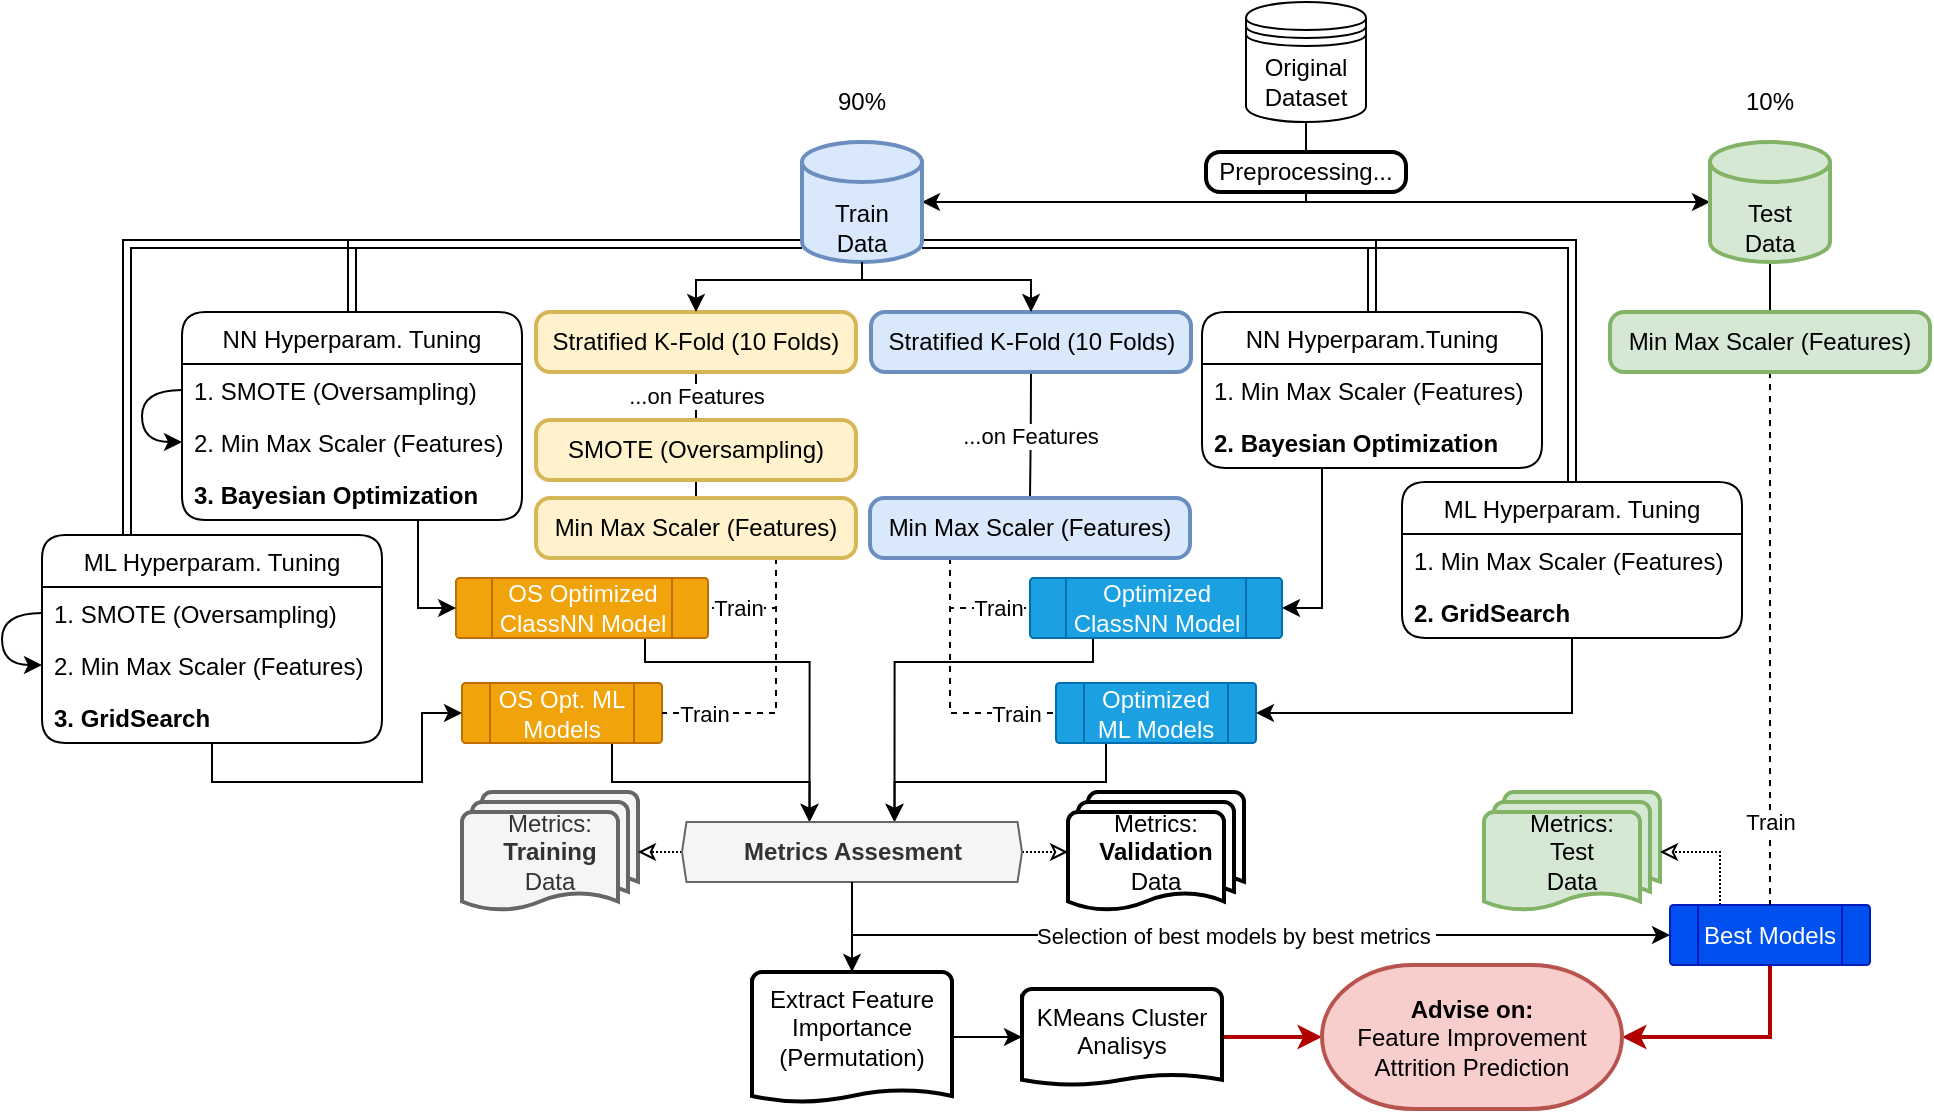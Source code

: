 <mxfile version="12.2.9" type="github" pages="1">
  <diagram id="vclmZol-7umqQOqe9Rck" name="Page-1">
    <mxGraphModel dx="1038" dy="530" grid="1" gridSize="10" guides="1" tooltips="1" connect="1" arrows="1" fold="1" page="1" pageScale="1" pageWidth="1169" pageHeight="827" math="0" shadow="0">
      <root>
        <mxCell id="0"/>
        <mxCell id="1" parent="0"/>
        <mxCell id="S4vEpRtLoYUOu1Y5i1EH-1" style="edgeStyle=orthogonalEdgeStyle;rounded=0;orthogonalLoop=1;jettySize=auto;html=1;exitX=0.5;exitY=1;exitDx=0;exitDy=0;entryX=0;entryY=0.5;entryDx=0;entryDy=0;entryPerimeter=0;" parent="1" source="S4vEpRtLoYUOu1Y5i1EH-3" target="S4vEpRtLoYUOu1Y5i1EH-4" edge="1">
          <mxGeometry relative="1" as="geometry">
            <mxPoint x="756" y="124" as="sourcePoint"/>
          </mxGeometry>
        </mxCell>
        <mxCell id="7yguZ5mXVUmebH4h-tQh-77" style="edgeStyle=orthogonalEdgeStyle;rounded=0;orthogonalLoop=1;jettySize=auto;html=1;exitX=0.5;exitY=1;exitDx=0;exitDy=0;exitPerimeter=0;entryX=0.5;entryY=0;entryDx=0;entryDy=0;startArrow=none;startFill=0;endArrow=none;endFill=0;" parent="1" source="S4vEpRtLoYUOu1Y5i1EH-4" target="0eRpexR927NenuxwNdnH-1" edge="1">
          <mxGeometry relative="1" as="geometry"/>
        </mxCell>
        <mxCell id="7yguZ5mXVUmebH4h-tQh-4" style="edgeStyle=orthogonalEdgeStyle;rounded=0;orthogonalLoop=1;jettySize=auto;html=1;exitX=1;exitY=0.85;exitDx=0;exitDy=0;exitPerimeter=0;entryX=0.5;entryY=0;entryDx=0;entryDy=0;curved=1;endArrow=none;endFill=0;shape=link;" parent="1" source="S4vEpRtLoYUOu1Y5i1EH-5" target="S4vEpRtLoYUOu1Y5i1EH-10" edge="1">
          <mxGeometry relative="1" as="geometry"/>
        </mxCell>
        <mxCell id="S4vEpRtLoYUOu1Y5i1EH-6" style="edgeStyle=orthogonalEdgeStyle;rounded=0;orthogonalLoop=1;jettySize=auto;html=1;exitX=0.5;exitY=1;exitDx=0;exitDy=0;entryX=1;entryY=0.5;entryDx=0;entryDy=0;entryPerimeter=0;" parent="1" source="S4vEpRtLoYUOu1Y5i1EH-3" target="S4vEpRtLoYUOu1Y5i1EH-5" edge="1">
          <mxGeometry relative="1" as="geometry">
            <mxPoint x="694" y="124" as="sourcePoint"/>
          </mxGeometry>
        </mxCell>
        <mxCell id="LLOeR4sEf4YQGzSrki6--1" style="edgeStyle=orthogonalEdgeStyle;rounded=0;orthogonalLoop=1;jettySize=auto;html=1;exitX=0.5;exitY=1;exitDx=0;exitDy=0;entryX=1;entryY=0.5;entryDx=0;entryDy=0;" edge="1" parent="1" source="S4vEpRtLoYUOu1Y5i1EH-10" target="7yguZ5mXVUmebH4h-tQh-15">
          <mxGeometry relative="1" as="geometry"/>
        </mxCell>
        <mxCell id="S4vEpRtLoYUOu1Y5i1EH-10" value="ML Hyperparam. Tuning" style="swimlane;fontStyle=0;childLayout=stackLayout;horizontal=1;startSize=26;fillColor=none;horizontalStack=0;resizeParent=1;resizeParentMax=0;resizeLast=0;collapsible=1;marginBottom=0;glass=0;swimlaneLine=1;rounded=1;" parent="1" vertex="1">
          <mxGeometry x="730" y="260" width="170" height="78" as="geometry">
            <mxRectangle x="700" y="256" width="157" height="26" as="alternateBounds"/>
          </mxGeometry>
        </mxCell>
        <mxCell id="S4vEpRtLoYUOu1Y5i1EH-11" value="1. Min Max Scaler (Features)" style="text;strokeColor=none;fillColor=none;align=left;verticalAlign=top;spacingLeft=4;spacingRight=4;overflow=hidden;rotatable=0;points=[[0,0.5],[1,0.5]];portConstraint=eastwest;" parent="S4vEpRtLoYUOu1Y5i1EH-10" vertex="1">
          <mxGeometry y="26" width="170" height="26" as="geometry"/>
        </mxCell>
        <mxCell id="LLOeR4sEf4YQGzSrki6--9" value="2. GridSearch" style="text;strokeColor=none;fillColor=none;align=left;verticalAlign=top;spacingLeft=4;spacingRight=4;overflow=hidden;rotatable=0;points=[[0,0.5],[1,0.5]];portConstraint=eastwest;fontStyle=1" vertex="1" parent="S4vEpRtLoYUOu1Y5i1EH-10">
          <mxGeometry y="52" width="170" height="26" as="geometry"/>
        </mxCell>
        <mxCell id="7yguZ5mXVUmebH4h-tQh-66" style="edgeStyle=orthogonalEdgeStyle;rounded=0;orthogonalLoop=1;jettySize=auto;html=1;exitX=0.25;exitY=1;exitDx=0;exitDy=0;entryX=0.625;entryY=0;entryDx=0;entryDy=0;" parent="1" source="7yguZ5mXVUmebH4h-tQh-15" target="7yguZ5mXVUmebH4h-tQh-62" edge="1">
          <mxGeometry relative="1" as="geometry">
            <Array as="points">
              <mxPoint x="582" y="410"/>
              <mxPoint x="476" y="410"/>
            </Array>
          </mxGeometry>
        </mxCell>
        <mxCell id="7yguZ5mXVUmebH4h-tQh-15" value="Optimized ML Models" style="verticalLabelPosition=middle;verticalAlign=middle;html=1;shape=process;whiteSpace=wrap;rounded=1;size=0.14;arcSize=6;labelPosition=center;align=center;fillColor=#1ba1e2;strokeColor=#006EAF;fontColor=#ffffff;" parent="1" vertex="1">
          <mxGeometry x="557" y="360.5" width="100" height="30" as="geometry"/>
        </mxCell>
        <mxCell id="7yguZ5mXVUmebH4h-tQh-30" value="...on Features" style="edgeStyle=orthogonalEdgeStyle;curved=1;rounded=0;orthogonalLoop=1;jettySize=auto;html=1;exitX=0.5;exitY=1;exitDx=0;exitDy=0;entryX=0.5;entryY=0;entryDx=0;entryDy=0;endArrow=none;endFill=0;" parent="1" source="7yguZ5mXVUmebH4h-tQh-18" target="7yguZ5mXVUmebH4h-tQh-29" edge="1">
          <mxGeometry relative="1" as="geometry"/>
        </mxCell>
        <mxCell id="7yguZ5mXVUmebH4h-tQh-18" value="Stratified K-Fold (10 Folds)" style="rounded=1;whiteSpace=wrap;html=1;absoluteArcSize=1;arcSize=14;strokeWidth=2;fillColor=#dae8fc;strokeColor=#6c8ebf;" parent="1" vertex="1">
          <mxGeometry x="464.5" y="175" width="160" height="30" as="geometry"/>
        </mxCell>
        <mxCell id="7yguZ5mXVUmebH4h-tQh-65" style="edgeStyle=orthogonalEdgeStyle;rounded=0;orthogonalLoop=1;jettySize=auto;html=1;exitX=0.25;exitY=1;exitDx=0;exitDy=0;entryX=0.625;entryY=0;entryDx=0;entryDy=0;" parent="1" source="7yguZ5mXVUmebH4h-tQh-21" target="7yguZ5mXVUmebH4h-tQh-62" edge="1">
          <mxGeometry relative="1" as="geometry">
            <Array as="points">
              <mxPoint x="576" y="350"/>
              <mxPoint x="476" y="350"/>
            </Array>
          </mxGeometry>
        </mxCell>
        <mxCell id="7yguZ5mXVUmebH4h-tQh-21" value="Optimized ClassNN Model" style="verticalLabelPosition=middle;verticalAlign=middle;html=1;shape=process;whiteSpace=wrap;rounded=1;size=0.14;arcSize=6;labelPosition=center;align=center;fillColor=#1ba1e2;strokeColor=#006EAF;fontColor=#ffffff;" parent="1" vertex="1">
          <mxGeometry x="544" y="308" width="126" height="30" as="geometry"/>
        </mxCell>
        <mxCell id="7yguZ5mXVUmebH4h-tQh-25" value="Metrics:&lt;br&gt;&lt;b&gt;Training&lt;/b&gt;&lt;br&gt;Data" style="strokeWidth=2;html=1;shape=mxgraph.flowchart.multi-document;whiteSpace=wrap;fillColor=#f5f5f5;strokeColor=#666666;fontColor=#333333;" parent="1" vertex="1">
          <mxGeometry x="260" y="415" width="88" height="60" as="geometry"/>
        </mxCell>
        <mxCell id="7yguZ5mXVUmebH4h-tQh-26" value="Metrics:&lt;br&gt;&lt;b&gt;Validation&lt;/b&gt;&lt;br&gt;Data" style="strokeWidth=2;html=1;shape=mxgraph.flowchart.multi-document;whiteSpace=wrap;" parent="1" vertex="1">
          <mxGeometry x="563" y="415" width="88" height="60" as="geometry"/>
        </mxCell>
        <mxCell id="7yguZ5mXVUmebH4h-tQh-27" value="Metrics:&lt;br&gt;Test&lt;br&gt;Data" style="strokeWidth=2;html=1;shape=mxgraph.flowchart.multi-document;whiteSpace=wrap;fillColor=#d5e8d4;strokeColor=#82b366;" parent="1" vertex="1">
          <mxGeometry x="771" y="415" width="88" height="60" as="geometry"/>
        </mxCell>
        <mxCell id="7yguZ5mXVUmebH4h-tQh-54" value="Train" style="edgeStyle=orthogonalEdgeStyle;rounded=0;orthogonalLoop=1;jettySize=auto;html=1;exitX=0.25;exitY=1;exitDx=0;exitDy=0;endArrow=none;endFill=0;entryX=0;entryY=0.5;entryDx=0;entryDy=0;dashed=1;" parent="1" source="7yguZ5mXVUmebH4h-tQh-29" target="7yguZ5mXVUmebH4h-tQh-15" edge="1">
          <mxGeometry x="0.682" relative="1" as="geometry">
            <Array as="points">
              <mxPoint x="504" y="376"/>
            </Array>
            <mxPoint x="480" y="370" as="targetPoint"/>
            <mxPoint as="offset"/>
          </mxGeometry>
        </mxCell>
        <mxCell id="LLOeR4sEf4YQGzSrki6--2" value="Train" style="edgeStyle=orthogonalEdgeStyle;rounded=0;orthogonalLoop=1;jettySize=auto;html=1;exitX=0.25;exitY=1;exitDx=0;exitDy=0;entryX=0;entryY=0.5;entryDx=0;entryDy=0;endArrow=none;endFill=0;dashed=1;" edge="1" parent="1" source="7yguZ5mXVUmebH4h-tQh-29" target="7yguZ5mXVUmebH4h-tQh-21">
          <mxGeometry x="0.515" relative="1" as="geometry">
            <Array as="points">
              <mxPoint x="504" y="323"/>
            </Array>
            <mxPoint as="offset"/>
          </mxGeometry>
        </mxCell>
        <mxCell id="7yguZ5mXVUmebH4h-tQh-29" value="Min Max Scaler (Features)" style="rounded=1;whiteSpace=wrap;html=1;absoluteArcSize=1;arcSize=14;strokeWidth=2;fillColor=#dae8fc;strokeColor=#6c8ebf;" parent="1" vertex="1">
          <mxGeometry x="464" y="268" width="160" height="30" as="geometry"/>
        </mxCell>
        <mxCell id="7yguZ5mXVUmebH4h-tQh-39" style="edgeStyle=orthogonalEdgeStyle;curved=1;rounded=0;orthogonalLoop=1;jettySize=auto;html=1;exitX=0;exitY=0.85;exitDx=0;exitDy=0;entryX=0.25;entryY=0;entryDx=0;entryDy=0;shape=link;exitPerimeter=0;" parent="1" source="S4vEpRtLoYUOu1Y5i1EH-5" target="7yguZ5mXVUmebH4h-tQh-33" edge="1">
          <mxGeometry relative="1" as="geometry"/>
        </mxCell>
        <mxCell id="7yguZ5mXVUmebH4h-tQh-44" value="...on Features" style="edgeStyle=orthogonalEdgeStyle;curved=1;rounded=0;orthogonalLoop=1;jettySize=auto;html=1;entryX=0.5;entryY=0;entryDx=0;entryDy=0;endArrow=none;endFill=0;exitX=0.5;exitY=1;exitDx=0;exitDy=0;" parent="1" source="7yguZ5mXVUmebH4h-tQh-31" target="7yguZ5mXVUmebH4h-tQh-42" edge="1">
          <mxGeometry relative="1" as="geometry">
            <mxPoint x="330" y="260" as="sourcePoint"/>
          </mxGeometry>
        </mxCell>
        <mxCell id="7yguZ5mXVUmebH4h-tQh-31" value="&lt;span style=&quot;white-space: normal&quot;&gt;Stratified K-Fold (10 Folds)&lt;/span&gt;" style="rounded=1;whiteSpace=wrap;html=1;absoluteArcSize=1;arcSize=14;strokeWidth=2;fillColor=#fff2cc;strokeColor=#d6b656;" parent="1" vertex="1">
          <mxGeometry x="297" y="175" width="160" height="30" as="geometry"/>
        </mxCell>
        <mxCell id="7yguZ5mXVUmebH4h-tQh-33" value="ML Hyperparam. Tuning" style="swimlane;fontStyle=0;childLayout=stackLayout;horizontal=1;startSize=26;fillColor=none;horizontalStack=0;resizeParent=1;resizeParentMax=0;resizeLast=0;collapsible=1;marginBottom=0;rounded=1;comic=0;" parent="1" vertex="1">
          <mxGeometry x="50" y="286.5" width="170" height="104" as="geometry">
            <mxRectangle x="50" y="286.5" width="157" height="26" as="alternateBounds"/>
          </mxGeometry>
        </mxCell>
        <mxCell id="7yguZ5mXVUmebH4h-tQh-38" style="edgeStyle=orthogonalEdgeStyle;curved=1;rounded=0;orthogonalLoop=1;jettySize=auto;html=1;entryX=0;entryY=0.5;entryDx=0;entryDy=0;exitX=0;exitY=0.5;exitDx=0;exitDy=0;" parent="7yguZ5mXVUmebH4h-tQh-33" source="7yguZ5mXVUmebH4h-tQh-36" target="7yguZ5mXVUmebH4h-tQh-35" edge="1">
          <mxGeometry relative="1" as="geometry">
            <Array as="points">
              <mxPoint x="-20" y="39"/>
              <mxPoint x="-20" y="65"/>
            </Array>
            <mxPoint x="-10" y="133" as="sourcePoint"/>
          </mxGeometry>
        </mxCell>
        <mxCell id="7yguZ5mXVUmebH4h-tQh-36" value="1. SMOTE (Oversampling)" style="text;strokeColor=none;fillColor=none;align=left;verticalAlign=top;spacingLeft=4;spacingRight=4;overflow=hidden;rotatable=0;points=[[0,0.5],[1,0.5]];portConstraint=eastwest;" parent="7yguZ5mXVUmebH4h-tQh-33" vertex="1">
          <mxGeometry y="26" width="170" height="26" as="geometry"/>
        </mxCell>
        <mxCell id="7yguZ5mXVUmebH4h-tQh-35" value="2. Min Max Scaler (Features)" style="text;strokeColor=none;fillColor=none;align=left;verticalAlign=top;spacingLeft=4;spacingRight=4;overflow=hidden;rotatable=0;points=[[0,0.5],[1,0.5]];portConstraint=eastwest;" parent="7yguZ5mXVUmebH4h-tQh-33" vertex="1">
          <mxGeometry y="52" width="170" height="26" as="geometry"/>
        </mxCell>
        <mxCell id="LLOeR4sEf4YQGzSrki6--11" value="3. GridSearch" style="text;strokeColor=none;fillColor=none;align=left;verticalAlign=top;spacingLeft=4;spacingRight=4;overflow=hidden;rotatable=0;points=[[0,0.5],[1,0.5]];portConstraint=eastwest;fontStyle=1" vertex="1" parent="7yguZ5mXVUmebH4h-tQh-33">
          <mxGeometry y="78" width="170" height="26" as="geometry"/>
        </mxCell>
        <mxCell id="7yguZ5mXVUmebH4h-tQh-63" style="edgeStyle=orthogonalEdgeStyle;rounded=0;orthogonalLoop=1;jettySize=auto;html=1;exitX=0.75;exitY=1;exitDx=0;exitDy=0;entryX=0.375;entryY=0;entryDx=0;entryDy=0;" parent="1" source="7yguZ5mXVUmebH4h-tQh-40" target="7yguZ5mXVUmebH4h-tQh-62" edge="1">
          <mxGeometry relative="1" as="geometry">
            <Array as="points">
              <mxPoint x="335" y="410"/>
              <mxPoint x="434" y="410"/>
            </Array>
          </mxGeometry>
        </mxCell>
        <mxCell id="7yguZ5mXVUmebH4h-tQh-40" value="OS Opt. ML Models" style="verticalLabelPosition=middle;verticalAlign=middle;html=1;shape=process;whiteSpace=wrap;rounded=1;size=0.14;arcSize=6;labelPosition=center;align=center;fillColor=#f0a30a;strokeColor=#BD7000;fontColor=#ffffff;" parent="1" vertex="1">
          <mxGeometry x="260" y="360.5" width="100" height="30" as="geometry"/>
        </mxCell>
        <mxCell id="7yguZ5mXVUmebH4h-tQh-41" style="edgeStyle=orthogonalEdgeStyle;curved=1;rounded=0;orthogonalLoop=1;jettySize=auto;html=1;exitX=0.5;exitY=1;exitDx=0;exitDy=0;entryX=0.5;entryY=0;entryDx=0;entryDy=0;endArrow=none;endFill=0;" parent="1" source="7yguZ5mXVUmebH4h-tQh-42" target="7yguZ5mXVUmebH4h-tQh-43" edge="1">
          <mxGeometry relative="1" as="geometry"/>
        </mxCell>
        <mxCell id="7yguZ5mXVUmebH4h-tQh-42" value="SMOTE (Oversampling)" style="rounded=1;whiteSpace=wrap;html=1;absoluteArcSize=1;arcSize=14;strokeWidth=2;fillColor=#fff2cc;strokeColor=#d6b656;" parent="1" vertex="1">
          <mxGeometry x="297" y="229" width="160" height="30" as="geometry"/>
        </mxCell>
        <mxCell id="7yguZ5mXVUmebH4h-tQh-47" value="Train" style="edgeStyle=orthogonalEdgeStyle;rounded=0;orthogonalLoop=1;jettySize=auto;html=1;exitX=0.75;exitY=1;exitDx=0;exitDy=0;entryX=1;entryY=0.5;entryDx=0;entryDy=0;endArrow=none;endFill=0;dashed=1;" parent="1" source="7yguZ5mXVUmebH4h-tQh-43" target="7yguZ5mXVUmebH4h-tQh-40" edge="1">
          <mxGeometry x="0.69" relative="1" as="geometry">
            <Array as="points">
              <mxPoint x="417" y="376"/>
            </Array>
            <mxPoint as="offset"/>
          </mxGeometry>
        </mxCell>
        <mxCell id="7yguZ5mXVUmebH4h-tQh-48" value="Train" style="edgeStyle=orthogonalEdgeStyle;rounded=0;orthogonalLoop=1;jettySize=auto;html=1;exitX=0.75;exitY=1;exitDx=0;exitDy=0;entryX=1;entryY=0.5;entryDx=0;entryDy=0;endArrow=none;endFill=0;comic=0;dashed=1;" parent="1" source="7yguZ5mXVUmebH4h-tQh-43" target="7yguZ5mXVUmebH4h-tQh-45" edge="1">
          <mxGeometry x="0.5" relative="1" as="geometry">
            <Array as="points">
              <mxPoint x="417" y="323"/>
            </Array>
            <mxPoint as="offset"/>
          </mxGeometry>
        </mxCell>
        <mxCell id="7yguZ5mXVUmebH4h-tQh-43" value="Min Max Scaler (Features)" style="rounded=1;whiteSpace=wrap;html=1;absoluteArcSize=1;arcSize=14;strokeWidth=2;fillColor=#fff2cc;strokeColor=#d6b656;" parent="1" vertex="1">
          <mxGeometry x="297" y="268" width="160" height="30" as="geometry"/>
        </mxCell>
        <mxCell id="7yguZ5mXVUmebH4h-tQh-64" style="edgeStyle=orthogonalEdgeStyle;rounded=0;orthogonalLoop=1;jettySize=auto;html=1;exitX=0.75;exitY=1;exitDx=0;exitDy=0;entryX=0.375;entryY=0;entryDx=0;entryDy=0;" parent="1" source="7yguZ5mXVUmebH4h-tQh-45" target="7yguZ5mXVUmebH4h-tQh-62" edge="1">
          <mxGeometry relative="1" as="geometry">
            <Array as="points">
              <mxPoint x="352" y="350"/>
              <mxPoint x="434" y="350"/>
            </Array>
          </mxGeometry>
        </mxCell>
        <mxCell id="7yguZ5mXVUmebH4h-tQh-45" value="OS Optimized ClassNN Model" style="verticalLabelPosition=middle;verticalAlign=middle;html=1;shape=process;whiteSpace=wrap;rounded=1;size=0.14;arcSize=6;labelPosition=center;align=center;fillColor=#f0a30a;strokeColor=#BD7000;fontColor=#ffffff;" parent="1" vertex="1">
          <mxGeometry x="257" y="308" width="126" height="30" as="geometry"/>
        </mxCell>
        <mxCell id="7yguZ5mXVUmebH4h-tQh-46" style="edgeStyle=orthogonalEdgeStyle;rounded=0;orthogonalLoop=1;jettySize=auto;html=1;entryX=0;entryY=0.5;entryDx=0;entryDy=0;exitX=0.5;exitY=1;exitDx=0;exitDy=0;" parent="1" source="7yguZ5mXVUmebH4h-tQh-33" target="7yguZ5mXVUmebH4h-tQh-40" edge="1">
          <mxGeometry relative="1" as="geometry">
            <mxPoint x="130" y="420" as="sourcePoint"/>
            <Array as="points">
              <mxPoint x="135" y="410"/>
              <mxPoint x="240" y="410"/>
              <mxPoint x="240" y="376"/>
            </Array>
          </mxGeometry>
        </mxCell>
        <mxCell id="7yguZ5mXVUmebH4h-tQh-68" style="edgeStyle=orthogonalEdgeStyle;rounded=0;orthogonalLoop=1;jettySize=auto;html=1;exitX=0;exitY=0.5;exitDx=0;exitDy=0;dashed=1;dashPattern=1 1;endArrow=classic;endFill=0;entryX=1;entryY=0.5;entryDx=0;entryDy=0;entryPerimeter=0;" parent="1" source="7yguZ5mXVUmebH4h-tQh-62" target="7yguZ5mXVUmebH4h-tQh-25" edge="1">
          <mxGeometry relative="1" as="geometry">
            <mxPoint x="330" y="445" as="targetPoint"/>
          </mxGeometry>
        </mxCell>
        <mxCell id="7yguZ5mXVUmebH4h-tQh-74" value="Selection of best models by best metrics&amp;nbsp;" style="edgeStyle=orthogonalEdgeStyle;rounded=0;orthogonalLoop=1;jettySize=auto;html=1;exitX=0.5;exitY=1;exitDx=0;exitDy=0;entryX=0;entryY=0.5;entryDx=0;entryDy=0;startArrow=none;startFill=0;endArrow=classic;endFill=1;" parent="1" source="7yguZ5mXVUmebH4h-tQh-62" target="7yguZ5mXVUmebH4h-tQh-72" edge="1">
          <mxGeometry relative="1" as="geometry"/>
        </mxCell>
        <mxCell id="LLOeR4sEf4YQGzSrki6--29" style="edgeStyle=orthogonalEdgeStyle;rounded=0;orthogonalLoop=1;jettySize=auto;html=1;exitX=1;exitY=0.5;exitDx=0;exitDy=0;entryX=0;entryY=0.5;entryDx=0;entryDy=0;entryPerimeter=0;dashed=1;dashPattern=1 1;endArrow=classic;endFill=0;strokeWidth=1;" edge="1" parent="1" source="7yguZ5mXVUmebH4h-tQh-62" target="7yguZ5mXVUmebH4h-tQh-26">
          <mxGeometry relative="1" as="geometry"/>
        </mxCell>
        <mxCell id="7yguZ5mXVUmebH4h-tQh-62" value="Metrics Assesment" style="verticalLabelPosition=middle;verticalAlign=middle;html=1;shape=hexagon;perimeter=hexagonPerimeter2;arcSize=6;size=0.013;labelPosition=center;align=center;fillColor=#f5f5f5;strokeColor=#666666;fontColor=#333333;fontStyle=1" parent="1" vertex="1">
          <mxGeometry x="370" y="430" width="170" height="30" as="geometry"/>
        </mxCell>
        <mxCell id="7yguZ5mXVUmebH4h-tQh-76" style="edgeStyle=orthogonalEdgeStyle;rounded=0;orthogonalLoop=1;jettySize=auto;html=1;exitX=0.5;exitY=1;exitDx=0;exitDy=0;entryX=0.5;entryY=0;entryDx=0;entryDy=0;entryPerimeter=0;startArrow=none;startFill=0;endArrow=classic;endFill=1;" parent="1" source="7yguZ5mXVUmebH4h-tQh-62" target="7yguZ5mXVUmebH4h-tQh-75" edge="1">
          <mxGeometry relative="1" as="geometry"/>
        </mxCell>
        <mxCell id="7yguZ5mXVUmebH4h-tQh-78" style="edgeStyle=orthogonalEdgeStyle;rounded=0;orthogonalLoop=1;jettySize=auto;html=1;exitX=0.25;exitY=0;exitDx=0;exitDy=0;entryX=1;entryY=0.5;entryDx=0;entryDy=0;entryPerimeter=0;startArrow=none;startFill=0;endArrow=classic;endFill=0;dashed=1;dashPattern=1 1;" parent="1" source="7yguZ5mXVUmebH4h-tQh-72" target="7yguZ5mXVUmebH4h-tQh-27" edge="1">
          <mxGeometry relative="1" as="geometry"/>
        </mxCell>
        <mxCell id="LLOeR4sEf4YQGzSrki6--28" style="edgeStyle=orthogonalEdgeStyle;rounded=0;orthogonalLoop=1;jettySize=auto;html=1;exitX=0.5;exitY=1;exitDx=0;exitDy=0;entryX=1;entryY=0.5;entryDx=0;entryDy=0;entryPerimeter=0;endArrow=classic;endFill=1;strokeWidth=2;fillColor=#e51400;strokeColor=#B20000;" edge="1" parent="1" source="7yguZ5mXVUmebH4h-tQh-72" target="0eRpexR927NenuxwNdnH-3">
          <mxGeometry relative="1" as="geometry"/>
        </mxCell>
        <mxCell id="7yguZ5mXVUmebH4h-tQh-72" value="Best Models" style="verticalLabelPosition=middle;verticalAlign=middle;html=1;shape=process;whiteSpace=wrap;rounded=1;size=0.14;arcSize=6;labelPosition=center;align=center;fillColor=#0050ef;strokeColor=#001DBC;fontColor=#ffffff;" parent="1" vertex="1">
          <mxGeometry x="864" y="471.5" width="100" height="30" as="geometry"/>
        </mxCell>
        <mxCell id="0eRpexR927NenuxwNdnH-4" style="edgeStyle=orthogonalEdgeStyle;rounded=0;orthogonalLoop=1;jettySize=auto;html=1;exitX=1;exitY=0.5;exitDx=0;exitDy=0;exitPerimeter=0;entryX=0;entryY=0.5;entryDx=0;entryDy=0;entryPerimeter=0;endArrow=classic;endFill=1;strokeWidth=2;fillColor=#e51400;strokeColor=#B20000;" parent="1" source="LLOeR4sEf4YQGzSrki6--25" target="0eRpexR927NenuxwNdnH-3" edge="1">
          <mxGeometry relative="1" as="geometry"/>
        </mxCell>
        <mxCell id="LLOeR4sEf4YQGzSrki6--26" value="" style="edgeStyle=orthogonalEdgeStyle;rounded=0;orthogonalLoop=1;jettySize=auto;html=1;endArrow=classic;endFill=1;" edge="1" parent="1" source="7yguZ5mXVUmebH4h-tQh-75" target="LLOeR4sEf4YQGzSrki6--25">
          <mxGeometry relative="1" as="geometry"/>
        </mxCell>
        <mxCell id="7yguZ5mXVUmebH4h-tQh-75" value="Extract Feature Importance&lt;br&gt;(Permutation)" style="strokeWidth=2;html=1;shape=mxgraph.flowchart.document2;whiteSpace=wrap;size=0.093;verticalAlign=top;" parent="1" vertex="1">
          <mxGeometry x="405" y="505" width="100" height="65" as="geometry"/>
        </mxCell>
        <mxCell id="0eRpexR927NenuxwNdnH-2" value="Train" style="edgeStyle=orthogonalEdgeStyle;rounded=0;orthogonalLoop=1;jettySize=auto;html=1;exitX=0.5;exitY=1;exitDx=0;exitDy=0;entryX=0.5;entryY=0;entryDx=0;entryDy=0;dashed=1;endArrow=none;endFill=0;" parent="1" source="0eRpexR927NenuxwNdnH-1" target="7yguZ5mXVUmebH4h-tQh-72" edge="1">
          <mxGeometry x="0.685" relative="1" as="geometry">
            <mxPoint as="offset"/>
          </mxGeometry>
        </mxCell>
        <mxCell id="0eRpexR927NenuxwNdnH-1" value="Min Max Scaler (Features)" style="rounded=1;whiteSpace=wrap;html=1;absoluteArcSize=1;arcSize=14;strokeWidth=2;fillColor=#d5e8d4;strokeColor=#82b366;" parent="1" vertex="1">
          <mxGeometry x="834" y="175" width="160" height="30" as="geometry"/>
        </mxCell>
        <mxCell id="0eRpexR927NenuxwNdnH-3" value="&lt;b&gt;Advise on:&lt;br&gt;&lt;/b&gt;&lt;span&gt;Feature Improvement&lt;/span&gt;&lt;br&gt;&lt;span&gt;Attrition Prediction&lt;/span&gt;" style="strokeWidth=2;html=1;shape=mxgraph.flowchart.terminator;whiteSpace=wrap;fillColor=#f8cecc;strokeColor=#b85450;" parent="1" vertex="1">
          <mxGeometry x="690" y="501.5" width="150" height="72" as="geometry"/>
        </mxCell>
        <mxCell id="LLOeR4sEf4YQGzSrki6--8" style="edgeStyle=orthogonalEdgeStyle;rounded=0;orthogonalLoop=1;jettySize=auto;html=1;exitX=0.25;exitY=1;exitDx=0;exitDy=0;entryX=1;entryY=0.5;entryDx=0;entryDy=0;endArrow=classic;endFill=1;" edge="1" parent="1" source="LLOeR4sEf4YQGzSrki6--3" target="7yguZ5mXVUmebH4h-tQh-21">
          <mxGeometry relative="1" as="geometry">
            <Array as="points">
              <mxPoint x="690" y="253"/>
              <mxPoint x="690" y="323"/>
            </Array>
          </mxGeometry>
        </mxCell>
        <mxCell id="LLOeR4sEf4YQGzSrki6--3" value="NN Hyperparam.Tuning" style="swimlane;fontStyle=0;childLayout=stackLayout;horizontal=1;startSize=26;fillColor=none;horizontalStack=0;resizeParent=1;resizeParentMax=0;resizeLast=0;collapsible=1;marginBottom=0;glass=0;swimlaneLine=1;rounded=1;" vertex="1" parent="1">
          <mxGeometry x="630" y="175" width="170" height="78" as="geometry">
            <mxRectangle x="630" y="175" width="157" height="26" as="alternateBounds"/>
          </mxGeometry>
        </mxCell>
        <mxCell id="LLOeR4sEf4YQGzSrki6--6" value="1. Min Max Scaler (Features)" style="text;strokeColor=none;fillColor=none;align=left;verticalAlign=top;spacingLeft=4;spacingRight=4;overflow=hidden;rotatable=0;points=[[0,0.5],[1,0.5]];portConstraint=eastwest;" vertex="1" parent="LLOeR4sEf4YQGzSrki6--3">
          <mxGeometry y="26" width="170" height="26" as="geometry"/>
        </mxCell>
        <mxCell id="LLOeR4sEf4YQGzSrki6--10" value="2. Bayesian Optimization" style="text;strokeColor=none;fillColor=none;align=left;verticalAlign=top;spacingLeft=4;spacingRight=4;overflow=hidden;rotatable=0;points=[[0,0.5],[1,0.5]];portConstraint=eastwest;fontStyle=1" vertex="1" parent="LLOeR4sEf4YQGzSrki6--3">
          <mxGeometry y="52" width="170" height="26" as="geometry"/>
        </mxCell>
        <mxCell id="LLOeR4sEf4YQGzSrki6--7" style="edgeStyle=orthogonalEdgeStyle;rounded=0;orthogonalLoop=1;jettySize=auto;html=1;exitX=1;exitY=0.85;exitDx=0;exitDy=0;exitPerimeter=0;entryX=0.5;entryY=0;entryDx=0;entryDy=0;curved=1;endArrow=none;endFill=0;shape=link;" edge="1" parent="1" source="S4vEpRtLoYUOu1Y5i1EH-5" target="LLOeR4sEf4YQGzSrki6--3">
          <mxGeometry relative="1" as="geometry">
            <mxPoint x="308.5" y="186" as="sourcePoint"/>
            <mxPoint x="715.5" y="209" as="targetPoint"/>
          </mxGeometry>
        </mxCell>
        <mxCell id="LLOeR4sEf4YQGzSrki6--19" style="edgeStyle=orthogonalEdgeStyle;rounded=0;orthogonalLoop=1;jettySize=auto;html=1;exitX=0.75;exitY=1;exitDx=0;exitDy=0;entryX=0;entryY=0.5;entryDx=0;entryDy=0;endArrow=classic;endFill=1;" edge="1" parent="1" source="LLOeR4sEf4YQGzSrki6--12" target="7yguZ5mXVUmebH4h-tQh-45">
          <mxGeometry relative="1" as="geometry">
            <Array as="points">
              <mxPoint x="238" y="323"/>
            </Array>
          </mxGeometry>
        </mxCell>
        <mxCell id="LLOeR4sEf4YQGzSrki6--12" value="NN Hyperparam. Tuning" style="swimlane;fontStyle=0;childLayout=stackLayout;horizontal=1;startSize=26;fillColor=none;horizontalStack=0;resizeParent=1;resizeParentMax=0;resizeLast=0;collapsible=1;marginBottom=0;rounded=1;comic=0;" vertex="1" parent="1">
          <mxGeometry x="120" y="175" width="170" height="104" as="geometry">
            <mxRectangle x="120" y="175" width="157" height="26" as="alternateBounds"/>
          </mxGeometry>
        </mxCell>
        <mxCell id="LLOeR4sEf4YQGzSrki6--13" style="edgeStyle=orthogonalEdgeStyle;curved=1;rounded=0;orthogonalLoop=1;jettySize=auto;html=1;entryX=0;entryY=0.5;entryDx=0;entryDy=0;exitX=0;exitY=0.5;exitDx=0;exitDy=0;" edge="1" parent="LLOeR4sEf4YQGzSrki6--12" source="LLOeR4sEf4YQGzSrki6--14" target="LLOeR4sEf4YQGzSrki6--15">
          <mxGeometry relative="1" as="geometry">
            <Array as="points">
              <mxPoint x="-20" y="39"/>
              <mxPoint x="-20" y="65"/>
            </Array>
            <mxPoint x="-10" y="133" as="sourcePoint"/>
          </mxGeometry>
        </mxCell>
        <mxCell id="LLOeR4sEf4YQGzSrki6--14" value="1. SMOTE (Oversampling)" style="text;strokeColor=none;fillColor=none;align=left;verticalAlign=top;spacingLeft=4;spacingRight=4;overflow=hidden;rotatable=0;points=[[0,0.5],[1,0.5]];portConstraint=eastwest;" vertex="1" parent="LLOeR4sEf4YQGzSrki6--12">
          <mxGeometry y="26" width="170" height="26" as="geometry"/>
        </mxCell>
        <mxCell id="LLOeR4sEf4YQGzSrki6--15" value="2. Min Max Scaler (Features)" style="text;strokeColor=none;fillColor=none;align=left;verticalAlign=top;spacingLeft=4;spacingRight=4;overflow=hidden;rotatable=0;points=[[0,0.5],[1,0.5]];portConstraint=eastwest;" vertex="1" parent="LLOeR4sEf4YQGzSrki6--12">
          <mxGeometry y="52" width="170" height="26" as="geometry"/>
        </mxCell>
        <mxCell id="LLOeR4sEf4YQGzSrki6--16" value="3. Bayesian Optimization" style="text;strokeColor=none;fillColor=none;align=left;verticalAlign=top;spacingLeft=4;spacingRight=4;overflow=hidden;rotatable=0;points=[[0,0.5],[1,0.5]];portConstraint=eastwest;fontStyle=1" vertex="1" parent="LLOeR4sEf4YQGzSrki6--12">
          <mxGeometry y="78" width="170" height="26" as="geometry"/>
        </mxCell>
        <mxCell id="LLOeR4sEf4YQGzSrki6--18" style="edgeStyle=orthogonalEdgeStyle;curved=1;rounded=0;orthogonalLoop=1;jettySize=auto;html=1;shape=link;exitX=0;exitY=0.85;exitDx=0;exitDy=0;exitPerimeter=0;" edge="1" parent="1" source="S4vEpRtLoYUOu1Y5i1EH-5" target="LLOeR4sEf4YQGzSrki6--12">
          <mxGeometry relative="1" as="geometry">
            <mxPoint x="310" y="130" as="sourcePoint"/>
            <mxPoint x="-25" y="239" as="targetPoint"/>
          </mxGeometry>
        </mxCell>
        <mxCell id="LLOeR4sEf4YQGzSrki6--20" value="" style="group" vertex="1" connectable="0" parent="1">
          <mxGeometry x="884" y="60" width="60" height="90" as="geometry"/>
        </mxCell>
        <mxCell id="S4vEpRtLoYUOu1Y5i1EH-4" value="Test&lt;br&gt;Data" style="strokeWidth=2;html=1;shape=mxgraph.flowchart.database;whiteSpace=wrap;verticalAlign=bottom;fillColor=#d5e8d4;strokeColor=#82b366;" parent="LLOeR4sEf4YQGzSrki6--20" vertex="1">
          <mxGeometry y="30" width="60" height="60" as="geometry"/>
        </mxCell>
        <mxCell id="S4vEpRtLoYUOu1Y5i1EH-9" value="10%" style="text;html=1;strokeColor=none;fillColor=none;align=center;verticalAlign=middle;whiteSpace=wrap;rounded=0;" parent="LLOeR4sEf4YQGzSrki6--20" vertex="1">
          <mxGeometry x="10" width="40" height="20" as="geometry"/>
        </mxCell>
        <mxCell id="LLOeR4sEf4YQGzSrki6--21" value="" style="group" vertex="1" connectable="0" parent="1">
          <mxGeometry x="430" y="60" width="60" height="90" as="geometry"/>
        </mxCell>
        <mxCell id="S4vEpRtLoYUOu1Y5i1EH-5" value="Train &lt;br&gt;Data" style="strokeWidth=2;html=1;shape=mxgraph.flowchart.database;whiteSpace=wrap;verticalAlign=bottom;fillColor=#dae8fc;strokeColor=#6c8ebf;" parent="LLOeR4sEf4YQGzSrki6--21" vertex="1">
          <mxGeometry y="30" width="60" height="60" as="geometry"/>
        </mxCell>
        <mxCell id="S4vEpRtLoYUOu1Y5i1EH-8" value="90%" style="text;html=1;strokeColor=none;fillColor=none;align=center;verticalAlign=middle;whiteSpace=wrap;rounded=0;" parent="LLOeR4sEf4YQGzSrki6--21" vertex="1">
          <mxGeometry x="10" width="40" height="20" as="geometry"/>
        </mxCell>
        <mxCell id="LLOeR4sEf4YQGzSrki6--22" value="" style="group" vertex="1" connectable="0" parent="1">
          <mxGeometry x="632" y="20" width="100" height="95" as="geometry"/>
        </mxCell>
        <mxCell id="S4vEpRtLoYUOu1Y5i1EH-3" value="Original&lt;br&gt;Dataset" style="shape=datastore;whiteSpace=wrap;html=1;" parent="LLOeR4sEf4YQGzSrki6--22" vertex="1">
          <mxGeometry x="20" width="60" height="60" as="geometry"/>
        </mxCell>
        <mxCell id="7yguZ5mXVUmebH4h-tQh-79" value="Preprocessing..." style="rounded=1;whiteSpace=wrap;html=1;absoluteArcSize=1;arcSize=14;strokeWidth=2;" parent="LLOeR4sEf4YQGzSrki6--22" vertex="1">
          <mxGeometry y="75" width="100" height="20" as="geometry"/>
        </mxCell>
        <mxCell id="LLOeR4sEf4YQGzSrki6--23" style="edgeStyle=orthogonalEdgeStyle;rounded=0;orthogonalLoop=1;jettySize=auto;html=1;exitX=0.5;exitY=1;exitDx=0;exitDy=0;exitPerimeter=0;entryX=0.5;entryY=0;entryDx=0;entryDy=0;endArrow=classic;endFill=1;" edge="1" parent="1" source="S4vEpRtLoYUOu1Y5i1EH-5" target="7yguZ5mXVUmebH4h-tQh-31">
          <mxGeometry relative="1" as="geometry">
            <Array as="points">
              <mxPoint x="460" y="159"/>
              <mxPoint x="377" y="159"/>
            </Array>
          </mxGeometry>
        </mxCell>
        <mxCell id="LLOeR4sEf4YQGzSrki6--24" style="edgeStyle=orthogonalEdgeStyle;rounded=0;orthogonalLoop=1;jettySize=auto;html=1;exitX=0.5;exitY=1;exitDx=0;exitDy=0;exitPerimeter=0;entryX=0.5;entryY=0;entryDx=0;entryDy=0;endArrow=classic;endFill=1;" edge="1" parent="1" source="S4vEpRtLoYUOu1Y5i1EH-5" target="7yguZ5mXVUmebH4h-tQh-18">
          <mxGeometry relative="1" as="geometry">
            <Array as="points">
              <mxPoint x="460" y="159"/>
              <mxPoint x="545" y="159"/>
            </Array>
          </mxGeometry>
        </mxCell>
        <mxCell id="LLOeR4sEf4YQGzSrki6--25" value="KMeans Cluster &lt;br&gt;Analisys" style="strokeWidth=2;html=1;shape=mxgraph.flowchart.document2;whiteSpace=wrap;size=0.11;verticalAlign=top;" vertex="1" parent="1">
          <mxGeometry x="540" y="513.5" width="100" height="48" as="geometry"/>
        </mxCell>
      </root>
    </mxGraphModel>
  </diagram>
</mxfile>
